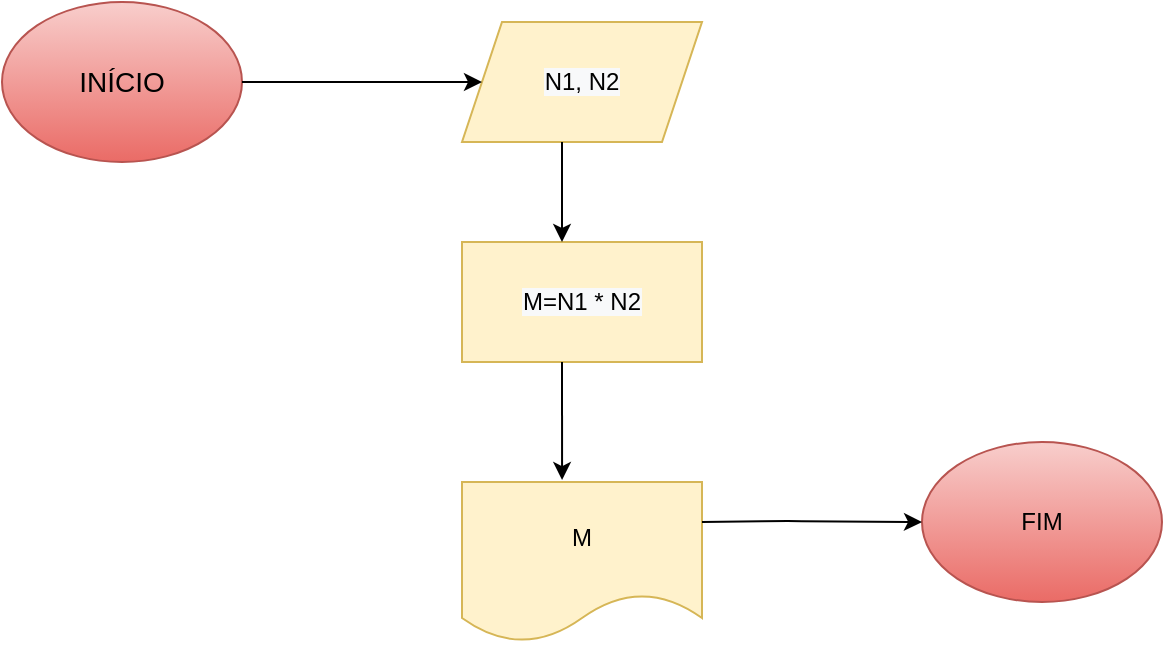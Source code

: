 <mxfile version="14.4.8" type="onedrive" pages="3"><diagram id="Sss5_nN7fIImYzjj0eQv" name="Page-1"><mxGraphModel dx="868" dy="450" grid="1" gridSize="10" guides="1" tooltips="1" connect="1" arrows="1" fold="1" page="1" pageScale="1" pageWidth="827" pageHeight="1169" math="0" shadow="0"><root><mxCell id="0"/><mxCell id="1" parent="0"/><mxCell id="9eZ5PzY7OCoDEgqc6x3J-1" value="FIM" style="ellipse;whiteSpace=wrap;html=1;fillColor=#f8cecc;strokeColor=#b85450;gradientColor=#ea6b66;" parent="1" vertex="1"><mxGeometry x="540" y="240" width="120" height="80" as="geometry"/></mxCell><mxCell id="9eZ5PzY7OCoDEgqc6x3J-2" value="M" style="shape=document;whiteSpace=wrap;html=1;boundedLbl=1;fillColor=#fff2cc;strokeColor=#d6b656;" parent="1" vertex="1"><mxGeometry x="310" y="260" width="120" height="80" as="geometry"/></mxCell><mxCell id="9eZ5PzY7OCoDEgqc6x3J-3" value="&#10;&#10;&lt;span style=&quot;color: rgb(0, 0, 0); font-family: helvetica; font-size: 12px; font-style: normal; font-weight: 400; letter-spacing: normal; text-align: center; text-indent: 0px; text-transform: none; word-spacing: 0px; background-color: rgb(248, 249, 250); display: inline; float: none;&quot;&gt;M=N1 * N2&lt;/span&gt;&#10;&#10;" style="rounded=0;whiteSpace=wrap;html=1;fillColor=#fff2cc;strokeColor=#d6b656;" parent="1" vertex="1"><mxGeometry x="310" y="140" width="120" height="60" as="geometry"/></mxCell><mxCell id="9eZ5PzY7OCoDEgqc6x3J-5" value="&lt;span style=&quot;font-size: 14px&quot;&gt;INÍCIO&lt;/span&gt;" style="ellipse;whiteSpace=wrap;html=1;fillColor=#f8cecc;strokeColor=#b85450;gradientColor=#ea6b66;" parent="1" vertex="1"><mxGeometry x="80" y="20" width="120" height="80" as="geometry"/></mxCell><mxCell id="9eZ5PzY7OCoDEgqc6x3J-6" value="&#10;&#10;&lt;span style=&quot;color: rgb(0, 0, 0); font-family: helvetica; font-size: 12px; font-style: normal; font-weight: 400; letter-spacing: normal; text-align: center; text-indent: 0px; text-transform: none; word-spacing: 0px; background-color: rgb(248, 249, 250); display: inline; float: none;&quot;&gt;N1, N2&lt;/span&gt;&#10;&#10;" style="shape=parallelogram;perimeter=parallelogramPerimeter;whiteSpace=wrap;html=1;fixedSize=1;fillColor=#fff2cc;strokeColor=#d6b656;" parent="1" vertex="1"><mxGeometry x="310" y="30" width="120" height="60" as="geometry"/></mxCell><mxCell id="Qnof2WM7tzaQGR83UH1t-1" value="" style="endArrow=classic;html=1;exitX=1;exitY=0.5;exitDx=0;exitDy=0;" parent="1" source="9eZ5PzY7OCoDEgqc6x3J-5" target="9eZ5PzY7OCoDEgqc6x3J-6" edge="1"><mxGeometry width="50" height="50" relative="1" as="geometry"><mxPoint x="220" y="59.5" as="sourcePoint"/><mxPoint x="280" y="59.5" as="targetPoint"/></mxGeometry></mxCell><mxCell id="Qnof2WM7tzaQGR83UH1t-2" value="" style="endArrow=classic;html=1;" parent="1" edge="1"><mxGeometry width="50" height="50" relative="1" as="geometry"><mxPoint x="360" y="90" as="sourcePoint"/><mxPoint x="360" y="140" as="targetPoint"/></mxGeometry></mxCell><mxCell id="Qnof2WM7tzaQGR83UH1t-3" value="" style="endArrow=classic;html=1;entryX=0.417;entryY=-0.012;entryDx=0;entryDy=0;entryPerimeter=0;" parent="1" target="9eZ5PzY7OCoDEgqc6x3J-2" edge="1"><mxGeometry width="50" height="50" relative="1" as="geometry"><mxPoint x="360" y="200" as="sourcePoint"/><mxPoint x="360" y="250" as="targetPoint"/></mxGeometry></mxCell><mxCell id="Qnof2WM7tzaQGR83UH1t-4" value="" style="endArrow=classic;html=1;exitX=1;exitY=0.25;exitDx=0;exitDy=0;entryX=0;entryY=0.5;entryDx=0;entryDy=0;" parent="1" source="9eZ5PzY7OCoDEgqc6x3J-2" target="9eZ5PzY7OCoDEgqc6x3J-1" edge="1"><mxGeometry width="50" height="50" relative="1" as="geometry"><mxPoint x="450" y="279.5" as="sourcePoint"/><mxPoint x="500" y="279.5" as="targetPoint"/><Array as="points"><mxPoint x="470" y="279.5"/></Array></mxGeometry></mxCell></root></mxGraphModel></diagram><diagram id="icqNYDdNWIbxyA3TA4UB" name="Page-2"><mxGraphModel dx="868" dy="450" grid="1" gridSize="10" guides="1" tooltips="1" connect="1" arrows="1" fold="1" page="1" pageScale="1" pageWidth="827" pageHeight="1169" math="0" shadow="0"><root><mxCell id="VlRPJmXeasVIwnASReNy-0"/><mxCell id="VlRPJmXeasVIwnASReNy-1" parent="VlRPJmXeasVIwnASReNy-0"/><mxCell id="ADC3DkciwyvlsYp3p8fH-0" value="&lt;span style=&quot;font-size: 14px&quot;&gt;INÍCIO&lt;/span&gt;" style="ellipse;whiteSpace=wrap;html=1;fillColor=#f5f5f5;strokeColor=#666666;gradientColor=#b3b3b3;" parent="VlRPJmXeasVIwnASReNy-1" vertex="1"><mxGeometry x="80" y="20" width="120" height="80" as="geometry"/></mxCell><mxCell id="ADC3DkciwyvlsYp3p8fH-1" value="&lt;span style=&quot;color: rgb(51 , 51 , 51)&quot;&gt;N1, N2&lt;/span&gt;" style="shape=parallelogram;perimeter=parallelogramPerimeter;whiteSpace=wrap;html=1;fixedSize=1;fillColor=#f5f5f5;strokeColor=#666666;fontColor=#333333;" parent="VlRPJmXeasVIwnASReNy-1" vertex="1"><mxGeometry x="310" y="30" width="120" height="60" as="geometry"/></mxCell><mxCell id="ADC3DkciwyvlsYp3p8fH-2" value="&lt;span style=&quot;color: rgb(51 , 51 , 51)&quot;&gt;M=N1 / N2&lt;/span&gt;" style="rounded=0;whiteSpace=wrap;html=1;fillColor=#f5f5f5;strokeColor=#666666;fontColor=#333333;" parent="VlRPJmXeasVIwnASReNy-1" vertex="1"><mxGeometry x="310" y="140" width="120" height="60" as="geometry"/></mxCell><mxCell id="ADC3DkciwyvlsYp3p8fH-3" value="&lt;span style=&quot;color: rgb(51 , 51 , 51)&quot;&gt;M&lt;/span&gt;" style="shape=document;whiteSpace=wrap;html=1;boundedLbl=1;fillColor=#f5f5f5;strokeColor=#666666;fontColor=#333333;" parent="VlRPJmXeasVIwnASReNy-1" vertex="1"><mxGeometry x="310" y="250" width="120" height="80" as="geometry"/></mxCell><mxCell id="ADC3DkciwyvlsYp3p8fH-4" value="FIM" style="ellipse;whiteSpace=wrap;html=1;fillColor=#f5f5f5;strokeColor=#666666;gradientColor=#b3b3b3;" parent="VlRPJmXeasVIwnASReNy-1" vertex="1"><mxGeometry x="310" y="370" width="120" height="80" as="geometry"/></mxCell><mxCell id="suc-5o9PNqmRFetgKEFL-5" value="N2=0" style="rhombus;whiteSpace=wrap;html=1;fillColor=#f5f5f5;strokeColor=#666666;fontColor=#333333;" parent="VlRPJmXeasVIwnASReNy-1" vertex="1"><mxGeometry x="520" y="130" width="80" height="80" as="geometry"/></mxCell><mxCell id="suc-5o9PNqmRFetgKEFL-7" value="M=1" style="rounded=0;whiteSpace=wrap;html=1;fillColor=#f5f5f5;strokeColor=#666666;fontColor=#333333;" parent="VlRPJmXeasVIwnASReNy-1" vertex="1"><mxGeometry x="500" y="260" width="120" height="60" as="geometry"/></mxCell><mxCell id="suc-5o9PNqmRFetgKEFL-9" value="" style="endArrow=classic;html=1;entryX=0;entryY=0.5;entryDx=0;entryDy=0;exitX=1;exitY=0.5;exitDx=0;exitDy=0;" parent="VlRPJmXeasVIwnASReNy-1" source="ADC3DkciwyvlsYp3p8fH-0" target="ADC3DkciwyvlsYp3p8fH-1" edge="1"><mxGeometry width="50" height="50" relative="1" as="geometry"><mxPoint x="210" y="59.5" as="sourcePoint"/><mxPoint x="290" y="59.5" as="targetPoint"/></mxGeometry></mxCell><mxCell id="suc-5o9PNqmRFetgKEFL-11" value="" style="endArrow=classic;html=1;" parent="VlRPJmXeasVIwnASReNy-1" edge="1"><mxGeometry width="50" height="50" relative="1" as="geometry"><mxPoint x="360" y="90" as="sourcePoint"/><mxPoint x="360" y="140" as="targetPoint"/></mxGeometry></mxCell><mxCell id="suc-5o9PNqmRFetgKEFL-12" value="" style="endArrow=classic;html=1;" parent="VlRPJmXeasVIwnASReNy-1" edge="1"><mxGeometry width="50" height="50" relative="1" as="geometry"><mxPoint x="360" y="200" as="sourcePoint"/><mxPoint x="360" y="250" as="targetPoint"/></mxGeometry></mxCell><mxCell id="suc-5o9PNqmRFetgKEFL-13" value="" style="endArrow=classic;html=1;exitX=0.417;exitY=0.875;exitDx=0;exitDy=0;exitPerimeter=0;" parent="VlRPJmXeasVIwnASReNy-1" source="ADC3DkciwyvlsYp3p8fH-3" edge="1"><mxGeometry width="50" height="50" relative="1" as="geometry"><mxPoint x="360" y="330" as="sourcePoint"/><mxPoint x="360" y="370" as="targetPoint"/></mxGeometry></mxCell><mxCell id="suc-5o9PNqmRFetgKEFL-14" value="" style="endArrow=classic;html=1;entryX=0;entryY=0.5;entryDx=0;entryDy=0;exitX=1;exitY=0.5;exitDx=0;exitDy=0;" parent="VlRPJmXeasVIwnASReNy-1" source="ADC3DkciwyvlsYp3p8fH-2" target="suc-5o9PNqmRFetgKEFL-5" edge="1"><mxGeometry width="50" height="50" relative="1" as="geometry"><mxPoint x="440" y="170" as="sourcePoint"/><mxPoint x="500" y="169.5" as="targetPoint"/></mxGeometry></mxCell><mxCell id="suc-5o9PNqmRFetgKEFL-15" value="" style="endArrow=classic;html=1;" parent="VlRPJmXeasVIwnASReNy-1" edge="1"><mxGeometry width="50" height="50" relative="1" as="geometry"><mxPoint x="500" y="280" as="sourcePoint"/><mxPoint x="430" y="280" as="targetPoint"/></mxGeometry></mxCell><mxCell id="suc-5o9PNqmRFetgKEFL-16" value="" style="endArrow=classic;html=1;entryX=0.5;entryY=0;entryDx=0;entryDy=0;" parent="VlRPJmXeasVIwnASReNy-1" target="suc-5o9PNqmRFetgKEFL-7" edge="1"><mxGeometry width="50" height="50" relative="1" as="geometry"><mxPoint x="560" y="210" as="sourcePoint"/><mxPoint x="559.5" y="250" as="targetPoint"/></mxGeometry></mxCell></root></mxGraphModel></diagram><diagram id="dJeh2VYWuhV7CKQzhh9P" name="Page-3"><mxGraphModel dx="1021" dy="529" grid="1" gridSize="10" guides="1" tooltips="1" connect="1" arrows="1" fold="1" page="1" pageScale="1" pageWidth="827" pageHeight="1169" math="0" shadow="0"><root><mxCell id="xzh-gYpdREEbkC9C-D9w-0"/><mxCell id="xzh-gYpdREEbkC9C-D9w-1" parent="xzh-gYpdREEbkC9C-D9w-0"/><mxCell id="dcn-Ywrr_pRmwh29_lah-0" value="" style="endArrow=classic;html=1;entryX=0;entryY=0.25;entryDx=0;entryDy=0;exitX=1;exitY=0.5;exitDx=0;exitDy=0;" parent="xzh-gYpdREEbkC9C-D9w-1" source="dcn-Ywrr_pRmwh29_lah-4" target="QAxXJa-hT67bHZBhv7sF-6" edge="1"><mxGeometry width="50" height="50" relative="1" as="geometry"><mxPoint x="240" y="40" as="sourcePoint"/><mxPoint x="400" y="40" as="targetPoint"/></mxGeometry></mxCell><mxCell id="dcn-Ywrr_pRmwh29_lah-1" value="" style="endArrow=classic;html=1;entryX=0.5;entryY=0;entryDx=0;entryDy=0;" parent="xzh-gYpdREEbkC9C-D9w-1" edge="1"><mxGeometry width="50" height="50" relative="1" as="geometry"><mxPoint x="465" y="70" as="sourcePoint"/><mxPoint x="465" y="130" as="targetPoint"/></mxGeometry></mxCell><mxCell id="dcn-Ywrr_pRmwh29_lah-4" value="&lt;span&gt;INÍCIO&lt;/span&gt;" style="ellipse;whiteSpace=wrap;html=1;fillColor=#d5e8d4;strokeColor=#82b366;gradientColor=#97d077;" parent="xzh-gYpdREEbkC9C-D9w-1" vertex="1"><mxGeometry x="120" width="120" height="80" as="geometry"/></mxCell><mxCell id="dcn-Ywrr_pRmwh29_lah-6" value="&lt;span&gt;M=(N1+N2+N3)/3&lt;/span&gt;" style="rounded=0;whiteSpace=wrap;html=1;fillColor=#d5e8d4;strokeColor=#82b366;" parent="xzh-gYpdREEbkC9C-D9w-1" vertex="1"><mxGeometry x="400" y="130" width="120" height="60" as="geometry"/></mxCell><mxCell id="FoDOVZoqYEm4t7zZUzaY-2" value="" style="edgeStyle=orthogonalEdgeStyle;rounded=0;orthogonalLoop=1;jettySize=auto;html=1;exitX=0;exitY=0.5;exitDx=0;exitDy=0;" edge="1" parent="xzh-gYpdREEbkC9C-D9w-1" source="dcn-Ywrr_pRmwh29_lah-6"><mxGeometry relative="1" as="geometry"><mxPoint x="360" y="160" as="sourcePoint"/><mxPoint x="320" y="200" as="targetPoint"/></mxGeometry></mxCell><mxCell id="FoDOVZoqYEm4t7zZUzaY-4" value="" style="edgeStyle=orthogonalEdgeStyle;rounded=0;orthogonalLoop=1;jettySize=auto;html=1;exitX=1;exitY=0.5;exitDx=0;exitDy=0;" edge="1" parent="xzh-gYpdREEbkC9C-D9w-1" source="dcn-Ywrr_pRmwh29_lah-6"><mxGeometry relative="1" as="geometry"><mxPoint x="660" y="160" as="sourcePoint"/><mxPoint x="600" y="200" as="targetPoint"/><Array as="points"><mxPoint x="600" y="160"/><mxPoint x="600" y="200"/></Array></mxGeometry></mxCell><mxCell id="QAxXJa-hT67bHZBhv7sF-0" value="M&amp;gt;7" style="rhombus;whiteSpace=wrap;html=1;fillColor=#d5e8d4;strokeColor=#82b366;" vertex="1" parent="xzh-gYpdREEbkC9C-D9w-1"><mxGeometry x="280" y="200" width="80" height="80" as="geometry"/></mxCell><mxCell id="QAxXJa-hT67bHZBhv7sF-1" value="M&amp;lt;7" style="rhombus;whiteSpace=wrap;html=1;fillColor=#d5e8d4;strokeColor=#82b366;" vertex="1" parent="xzh-gYpdREEbkC9C-D9w-1"><mxGeometry x="560" y="200" width="80" height="80" as="geometry"/></mxCell><mxCell id="QAxXJa-hT67bHZBhv7sF-2" value="" style="endArrow=classic;html=1;entryX=0.5;entryY=0;entryDx=0;entryDy=0;" edge="1" parent="xzh-gYpdREEbkC9C-D9w-1"><mxGeometry width="50" height="50" relative="1" as="geometry"><mxPoint x="320" y="280" as="sourcePoint"/><mxPoint x="320" y="340" as="targetPoint"/></mxGeometry></mxCell><mxCell id="QAxXJa-hT67bHZBhv7sF-3" value="" style="endArrow=classic;html=1;entryX=0.5;entryY=0;entryDx=0;entryDy=0;" edge="1" parent="xzh-gYpdREEbkC9C-D9w-1"><mxGeometry width="50" height="50" relative="1" as="geometry"><mxPoint x="600" y="280" as="sourcePoint"/><mxPoint x="600" y="340" as="targetPoint"/></mxGeometry></mxCell><mxCell id="QAxXJa-hT67bHZBhv7sF-4" value="APROVADO" style="rounded=0;whiteSpace=wrap;html=1;fillColor=#d5e8d4;strokeColor=#82b366;" vertex="1" parent="xzh-gYpdREEbkC9C-D9w-1"><mxGeometry x="260" y="340" width="120" height="60" as="geometry"/></mxCell><mxCell id="QAxXJa-hT67bHZBhv7sF-5" value="DESAPROVADO" style="rounded=0;whiteSpace=wrap;html=1;fillColor=#d5e8d4;strokeColor=#82b366;" vertex="1" parent="xzh-gYpdREEbkC9C-D9w-1"><mxGeometry x="540" y="340" width="120" height="60" as="geometry"/></mxCell><mxCell id="QAxXJa-hT67bHZBhv7sF-6" value="&lt;span&gt;N1, N2, N3&lt;/span&gt;" style="shape=parallelogram;perimeter=parallelogramPerimeter;whiteSpace=wrap;html=1;fixedSize=1;fillColor=#d5e8d4;strokeColor=#82b366;" vertex="1" parent="xzh-gYpdREEbkC9C-D9w-1"><mxGeometry x="390" y="20" width="150" height="60" as="geometry"/></mxCell><mxCell id="GyU6MX8JEuwa0Q_4t9nB-0" value="" style="endArrow=classic;html=1;exitX=0.5;exitY=1;exitDx=0;exitDy=0;entryX=0.283;entryY=0.038;entryDx=0;entryDy=0;entryPerimeter=0;" edge="1" parent="xzh-gYpdREEbkC9C-D9w-1" source="QAxXJa-hT67bHZBhv7sF-4" target="GyU6MX8JEuwa0Q_4t9nB-2"><mxGeometry width="50" height="50" relative="1" as="geometry"><mxPoint x="319.5" y="410" as="sourcePoint"/><mxPoint x="430" y="480" as="targetPoint"/></mxGeometry></mxCell><mxCell id="GyU6MX8JEuwa0Q_4t9nB-1" value="" style="endArrow=classic;html=1;exitX=0.5;exitY=1;exitDx=0;exitDy=0;entryX=0.698;entryY=0.049;entryDx=0;entryDy=0;entryPerimeter=0;" edge="1" parent="xzh-gYpdREEbkC9C-D9w-1" target="GyU6MX8JEuwa0Q_4t9nB-2"><mxGeometry width="50" height="50" relative="1" as="geometry"><mxPoint x="600" y="400" as="sourcePoint"/><mxPoint x="490" y="480" as="targetPoint"/></mxGeometry></mxCell><mxCell id="GyU6MX8JEuwa0Q_4t9nB-2" value="FIM" style="ellipse;whiteSpace=wrap;html=1;gradientColor=#97d077;fillColor=#d5e8d4;strokeColor=#82b366;" vertex="1" parent="xzh-gYpdREEbkC9C-D9w-1"><mxGeometry x="400" y="480" width="120" height="80" as="geometry"/></mxCell></root></mxGraphModel></diagram></mxfile>
